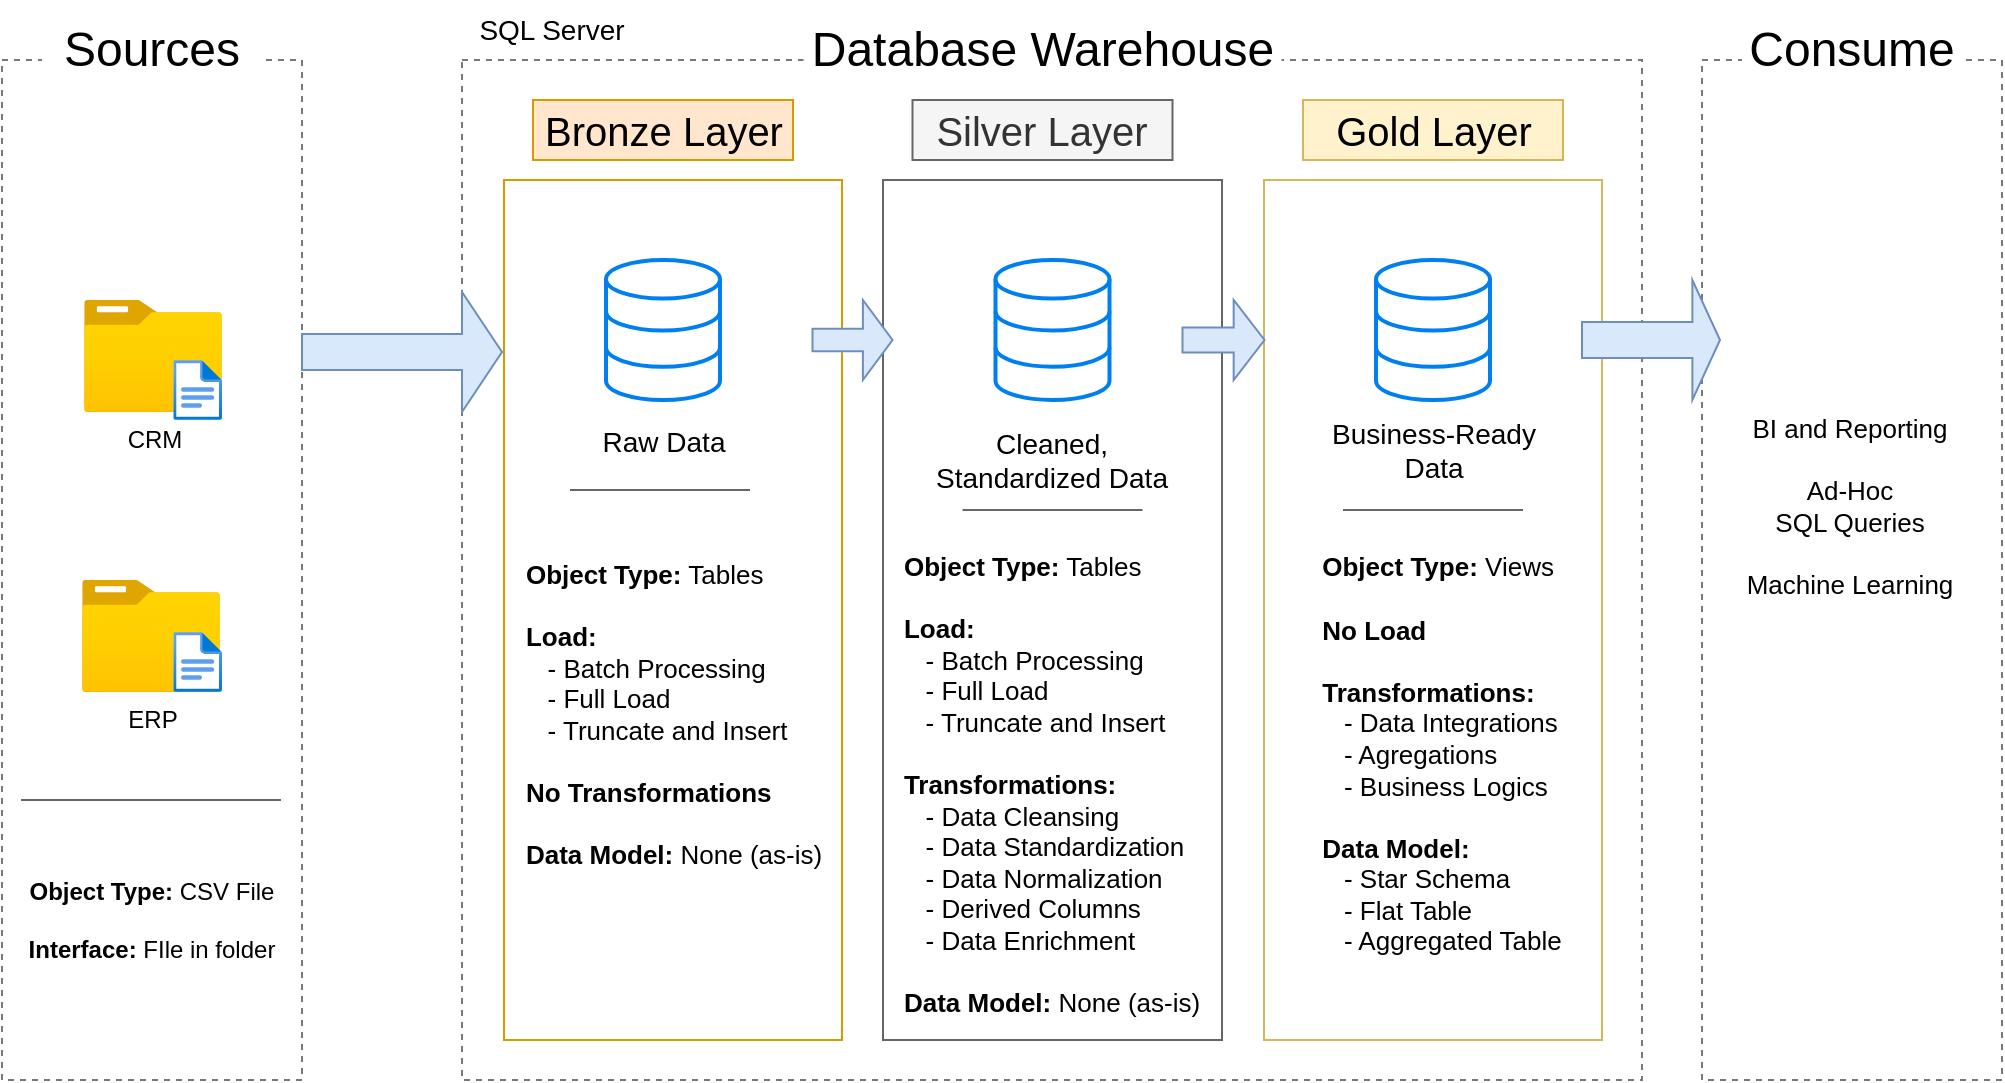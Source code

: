 <mxfile version="28.0.4">
  <diagram name="Strona-1" id="CPdELoie3EZqx8YhC_f_">
    <mxGraphModel dx="1042" dy="660" grid="1" gridSize="10" guides="1" tooltips="1" connect="1" arrows="1" fold="1" page="1" pageScale="1" pageWidth="827" pageHeight="1169" math="0" shadow="0">
      <root>
        <mxCell id="0" />
        <mxCell id="1" parent="0" />
        <mxCell id="ZAJyVOM9ZUzpMYS21eK2-1" value="" style="rounded=0;whiteSpace=wrap;html=1;fillColor=none;dashed=1;strokeColor=light-dark(#787878, #ededed);" vertex="1" parent="1">
          <mxGeometry x="40" y="75" width="150" height="510" as="geometry" />
        </mxCell>
        <mxCell id="ZAJyVOM9ZUzpMYS21eK2-2" value="&lt;font&gt;Sources&lt;/font&gt;" style="rounded=0;whiteSpace=wrap;html=1;fontSize=24;strokeColor=none;" vertex="1" parent="1">
          <mxGeometry x="60" y="55" width="110" height="30" as="geometry" />
        </mxCell>
        <mxCell id="ZAJyVOM9ZUzpMYS21eK2-3" value="" style="rounded=0;whiteSpace=wrap;html=1;fillColor=none;dashed=1;strokeColor=light-dark(#787878, #ededed);" vertex="1" parent="1">
          <mxGeometry x="270" y="75" width="590" height="510" as="geometry" />
        </mxCell>
        <mxCell id="ZAJyVOM9ZUzpMYS21eK2-4" value="" style="rounded=0;whiteSpace=wrap;html=1;fillColor=none;dashed=1;strokeColor=light-dark(#787878, #ededed);" vertex="1" parent="1">
          <mxGeometry x="890" y="75" width="150" height="510" as="geometry" />
        </mxCell>
        <mxCell id="ZAJyVOM9ZUzpMYS21eK2-5" value="&lt;font&gt;Database Warehouse&lt;/font&gt;" style="rounded=0;whiteSpace=wrap;html=1;fontSize=24;strokeColor=none;" vertex="1" parent="1">
          <mxGeometry x="440.75" y="55" width="239" height="30" as="geometry" />
        </mxCell>
        <mxCell id="ZAJyVOM9ZUzpMYS21eK2-6" value="&lt;font&gt;Consume&lt;/font&gt;" style="rounded=0;whiteSpace=wrap;html=1;fontSize=24;strokeColor=none;" vertex="1" parent="1">
          <mxGeometry x="910" y="55" width="110" height="30" as="geometry" />
        </mxCell>
        <mxCell id="ZAJyVOM9ZUzpMYS21eK2-7" value="&lt;font style=&quot;font-size: 20px;&quot;&gt;Bronze Layer&lt;/font&gt;" style="rounded=0;whiteSpace=wrap;html=1;fillColor=#ffe6cc;strokeColor=#d79b00;" vertex="1" parent="1">
          <mxGeometry x="305.5" y="95" width="130" height="30" as="geometry" />
        </mxCell>
        <mxCell id="ZAJyVOM9ZUzpMYS21eK2-8" value="" style="rounded=0;whiteSpace=wrap;html=1;fillColor=none;strokeColor=#d79b00;" vertex="1" parent="1">
          <mxGeometry x="291" y="135" width="169" height="430" as="geometry" />
        </mxCell>
        <mxCell id="ZAJyVOM9ZUzpMYS21eK2-11" value="&lt;font style=&quot;font-size: 20px;&quot;&gt;Silver Layer&lt;/font&gt;" style="rounded=0;whiteSpace=wrap;html=1;fillColor=#f5f5f5;fontColor=#333333;strokeColor=#666666;" vertex="1" parent="1">
          <mxGeometry x="495.25" y="95" width="130" height="30" as="geometry" />
        </mxCell>
        <mxCell id="ZAJyVOM9ZUzpMYS21eK2-12" value="&lt;font style=&quot;font-size: 20px;&quot;&gt;Gold Layer&lt;/font&gt;" style="rounded=0;whiteSpace=wrap;html=1;fillColor=#fff2cc;strokeColor=#d6b656;" vertex="1" parent="1">
          <mxGeometry x="690.5" y="95" width="130" height="30" as="geometry" />
        </mxCell>
        <mxCell id="ZAJyVOM9ZUzpMYS21eK2-13" value="" style="rounded=0;whiteSpace=wrap;html=1;fillColor=none;fontColor=#333333;strokeColor=#666666;" vertex="1" parent="1">
          <mxGeometry x="480.5" y="135" width="169.5" height="430" as="geometry" />
        </mxCell>
        <mxCell id="ZAJyVOM9ZUzpMYS21eK2-14" value="" style="rounded=0;whiteSpace=wrap;html=1;fillColor=none;strokeColor=#d6b656;" vertex="1" parent="1">
          <mxGeometry x="671" y="135" width="169" height="430" as="geometry" />
        </mxCell>
        <mxCell id="ZAJyVOM9ZUzpMYS21eK2-15" value="CRM" style="image;aspect=fixed;html=1;points=[];align=center;fontSize=12;image=img/lib/azure2/general/Folder_Blank.svg;" vertex="1" parent="1">
          <mxGeometry x="81" y="195" width="69" height="56.0" as="geometry" />
        </mxCell>
        <mxCell id="ZAJyVOM9ZUzpMYS21eK2-16" value="ERP" style="image;aspect=fixed;html=1;points=[];align=center;fontSize=12;image=img/lib/azure2/general/Folder_Blank.svg;" vertex="1" parent="1">
          <mxGeometry x="80" y="335" width="69" height="56.0" as="geometry" />
        </mxCell>
        <mxCell id="ZAJyVOM9ZUzpMYS21eK2-17" value="" style="image;aspect=fixed;html=1;points=[];align=center;fontSize=12;image=img/lib/azure2/general/File.svg;" vertex="1" parent="1">
          <mxGeometry x="125.65" y="225" width="24.35" height="30" as="geometry" />
        </mxCell>
        <mxCell id="ZAJyVOM9ZUzpMYS21eK2-18" value="" style="image;aspect=fixed;html=1;points=[];align=center;fontSize=12;image=img/lib/azure2/general/File.svg;" vertex="1" parent="1">
          <mxGeometry x="125.65" y="361" width="24.35" height="30" as="geometry" />
        </mxCell>
        <mxCell id="ZAJyVOM9ZUzpMYS21eK2-22" value="" style="endArrow=none;html=1;rounded=0;fillColor=#f5f5f5;strokeColor=#666666;" edge="1" parent="1">
          <mxGeometry width="50" height="50" relative="1" as="geometry">
            <mxPoint x="49.5" y="445" as="sourcePoint" />
            <mxPoint x="179.5" y="445" as="targetPoint" />
          </mxGeometry>
        </mxCell>
        <mxCell id="ZAJyVOM9ZUzpMYS21eK2-23" value="&lt;b&gt;Object Type:&lt;/b&gt; CSV File&lt;div&gt;&lt;br&gt;&lt;div&gt;&lt;b&gt;Interface:&lt;/b&gt; FIle in folder&lt;/div&gt;&lt;/div&gt;" style="text;html=1;align=center;verticalAlign=middle;whiteSpace=wrap;rounded=0;" vertex="1" parent="1">
          <mxGeometry x="51.75" y="475" width="125.5" height="60" as="geometry" />
        </mxCell>
        <mxCell id="ZAJyVOM9ZUzpMYS21eK2-24" value="" style="html=1;verticalLabelPosition=bottom;align=center;labelBackgroundColor=#ffffff;verticalAlign=top;strokeWidth=2;strokeColor=#0080F0;shadow=0;dashed=0;shape=mxgraph.ios7.icons.data;" vertex="1" parent="1">
          <mxGeometry x="342" y="175" width="57" height="70" as="geometry" />
        </mxCell>
        <mxCell id="ZAJyVOM9ZUzpMYS21eK2-25" value="" style="shape=singleArrow;whiteSpace=wrap;html=1;fillColor=#dae8fc;strokeColor=#6c8ebf;" vertex="1" parent="1">
          <mxGeometry x="190" y="191" width="100" height="60" as="geometry" />
        </mxCell>
        <mxCell id="ZAJyVOM9ZUzpMYS21eK2-26" value="" style="shape=singleArrow;whiteSpace=wrap;html=1;fillColor=#dae8fc;strokeColor=#6c8ebf;arrowWidth=0.28;arrowSize=0.37;" vertex="1" parent="1">
          <mxGeometry x="445.25" y="195" width="40" height="40" as="geometry" />
        </mxCell>
        <mxCell id="ZAJyVOM9ZUzpMYS21eK2-28" value="" style="shape=singleArrow;whiteSpace=wrap;html=1;fillColor=#dae8fc;strokeColor=#6c8ebf;" vertex="1" parent="1">
          <mxGeometry x="830" y="185" width="69" height="60" as="geometry" />
        </mxCell>
        <mxCell id="ZAJyVOM9ZUzpMYS21eK2-29" value="&lt;font style=&quot;font-size: 14px;&quot;&gt;Raw Data&lt;/font&gt;" style="text;html=1;align=center;verticalAlign=middle;whiteSpace=wrap;rounded=0;" vertex="1" parent="1">
          <mxGeometry x="305.5" y="251" width="130" height="30" as="geometry" />
        </mxCell>
        <mxCell id="ZAJyVOM9ZUzpMYS21eK2-30" value="" style="html=1;verticalLabelPosition=bottom;align=center;labelBackgroundColor=#ffffff;verticalAlign=top;strokeWidth=2;strokeColor=#0080F0;shadow=0;dashed=0;shape=mxgraph.ios7.icons.data;" vertex="1" parent="1">
          <mxGeometry x="536.75" y="175" width="57" height="70" as="geometry" />
        </mxCell>
        <mxCell id="ZAJyVOM9ZUzpMYS21eK2-31" value="" style="html=1;verticalLabelPosition=bottom;align=center;labelBackgroundColor=#ffffff;verticalAlign=top;strokeWidth=2;strokeColor=#0080F0;shadow=0;dashed=0;shape=mxgraph.ios7.icons.data;" vertex="1" parent="1">
          <mxGeometry x="727" y="175" width="57" height="70" as="geometry" />
        </mxCell>
        <mxCell id="ZAJyVOM9ZUzpMYS21eK2-32" value="&lt;font style=&quot;font-size: 14px;&quot;&gt;Cleaned, Standardized Data&lt;/font&gt;" style="text;html=1;align=center;verticalAlign=middle;whiteSpace=wrap;rounded=0;" vertex="1" parent="1">
          <mxGeometry x="500.25" y="260" width="130" height="30" as="geometry" />
        </mxCell>
        <mxCell id="ZAJyVOM9ZUzpMYS21eK2-33" value="&lt;font style=&quot;font-size: 14px;&quot;&gt;Business-Ready Data&lt;/font&gt;" style="text;html=1;align=center;verticalAlign=middle;whiteSpace=wrap;rounded=0;" vertex="1" parent="1">
          <mxGeometry x="690.5" y="255" width="130" height="30" as="geometry" />
        </mxCell>
        <mxCell id="ZAJyVOM9ZUzpMYS21eK2-34" value="" style="endArrow=none;html=1;rounded=0;fillColor=#f5f5f5;strokeColor=#666666;" edge="1" parent="1">
          <mxGeometry width="50" height="50" relative="1" as="geometry">
            <mxPoint x="324" y="290" as="sourcePoint" />
            <mxPoint x="414" y="290" as="targetPoint" />
          </mxGeometry>
        </mxCell>
        <mxCell id="ZAJyVOM9ZUzpMYS21eK2-35" value="" style="endArrow=none;html=1;rounded=0;fillColor=#f5f5f5;strokeColor=#666666;" edge="1" parent="1">
          <mxGeometry width="50" height="50" relative="1" as="geometry">
            <mxPoint x="520.25" y="300" as="sourcePoint" />
            <mxPoint x="610.25" y="300" as="targetPoint" />
          </mxGeometry>
        </mxCell>
        <mxCell id="ZAJyVOM9ZUzpMYS21eK2-36" value="" style="endArrow=none;html=1;rounded=0;fillColor=#f5f5f5;strokeColor=#666666;" edge="1" parent="1">
          <mxGeometry width="50" height="50" relative="1" as="geometry">
            <mxPoint x="710.5" y="300" as="sourcePoint" />
            <mxPoint x="800.5" y="300" as="targetPoint" />
          </mxGeometry>
        </mxCell>
        <mxCell id="ZAJyVOM9ZUzpMYS21eK2-37" value="&lt;div style=&quot;text-align: left;&quot;&gt;&lt;b style=&quot;font-size: 13px; background-color: transparent; color: light-dark(rgb(0, 0, 0), rgb(255, 255, 255));&quot;&gt;Object Type:&lt;/b&gt;&lt;span style=&quot;font-size: 13px; background-color: transparent; color: light-dark(rgb(0, 0, 0), rgb(255, 255, 255));&quot;&gt; Tables&lt;/span&gt;&lt;/div&gt;&lt;div style=&quot;text-align: left;&quot;&gt;&lt;span style=&quot;font-size: 13px; background-color: transparent; color: light-dark(rgb(0, 0, 0), rgb(255, 255, 255));&quot;&gt;&lt;br&gt;&lt;/span&gt;&lt;/div&gt;&lt;div style=&quot;text-align: left;&quot;&gt;&lt;span style=&quot;font-size: 13px;&quot;&gt;&lt;b&gt;Load:&lt;/b&gt;&amp;nbsp;&lt;/span&gt;&lt;/div&gt;&lt;div style=&quot;text-align: left;&quot;&gt;&lt;span style=&quot;font-size: 13px;&quot;&gt;&amp;nbsp; &amp;nbsp;- Batch Processing&lt;/span&gt;&lt;/div&gt;&lt;div style=&quot;text-align: left;&quot;&gt;&lt;span style=&quot;font-size: 13px;&quot;&gt;&amp;nbsp; &amp;nbsp;- Full Load&lt;/span&gt;&lt;/div&gt;&lt;div style=&quot;text-align: left;&quot;&gt;&lt;span style=&quot;font-size: 13px;&quot;&gt;&amp;nbsp; &amp;nbsp;- Truncate and Insert&lt;/span&gt;&lt;/div&gt;&lt;div style=&quot;text-align: left;&quot;&gt;&lt;span style=&quot;font-size: 13px;&quot;&gt;&lt;b&gt;&lt;br&gt;&lt;/b&gt;&lt;/span&gt;&lt;/div&gt;&lt;div style=&quot;text-align: left;&quot;&gt;&lt;span style=&quot;font-size: 13px;&quot;&gt;&lt;b&gt;No Transformations&lt;/b&gt;&lt;/span&gt;&lt;/div&gt;&lt;div style=&quot;text-align: left;&quot;&gt;&lt;span style=&quot;font-size: 13px;&quot;&gt;&lt;b&gt;&lt;br&gt;&lt;/b&gt;&lt;/span&gt;&lt;/div&gt;&lt;div style=&quot;text-align: left;&quot;&gt;&lt;span style=&quot;font-size: 13px;&quot;&gt;&lt;b&gt;Data Model: &lt;/b&gt;None (as-is)&lt;/span&gt;&lt;/div&gt;&lt;div style=&quot;text-align: left;&quot;&gt;&lt;span style=&quot;color: rgba(0, 0, 0, 0); font-family: monospace; font-size: 0px; text-wrap-mode: nowrap;&quot;&gt;%3CmxGraphModel%3E%3Croot%3E%3CmxCell%20id%3D%220%22%2F%3E%3CmxCell%20id%3D%221%22%20parent%3D%220%22%2F%3E%3CmxCell%20id%3D%222%22%20value%3D%22%22%20style%3D%22shape%3DsingleArrow%3BwhiteSpace%3Dwrap%3Bhtml%3D1%3BfillColor%3D%23dae8fc%3BstrokeColor%3D%236c8ebf%3B%22%20vertex%3D%221%22%20parent%3D%221%22%3E%3CmxGeometry%20x%3D%22420%22%20y%3D%22340%22%20width%3D%2260%22%20height%3D%2240%22%20as%3D%22geometry%22%2F%3E%3C%2FmxCell%3E%3C%2Froot%3E%3C%2FmxGraphModel%3EN&lt;/span&gt;&lt;span style=&quot;font-size: 13px;&quot;&gt;&lt;/span&gt;&lt;/div&gt;" style="text;html=1;align=center;verticalAlign=middle;whiteSpace=wrap;rounded=0;" vertex="1" parent="1">
          <mxGeometry x="295.5" y="300" width="160" height="220" as="geometry" />
        </mxCell>
        <mxCell id="ZAJyVOM9ZUzpMYS21eK2-38" value="" style="shape=singleArrow;whiteSpace=wrap;html=1;fillColor=#dae8fc;strokeColor=#6c8ebf;arrowWidth=0.31;arrowSize=0.376;" vertex="1" parent="1">
          <mxGeometry x="630.25" y="195" width="41" height="40" as="geometry" />
        </mxCell>
        <mxCell id="ZAJyVOM9ZUzpMYS21eK2-39" value="&lt;div style=&quot;text-align: left;&quot;&gt;&lt;b style=&quot;font-size: 13px; background-color: transparent; color: light-dark(rgb(0, 0, 0), rgb(255, 255, 255));&quot;&gt;Object Type:&lt;/b&gt;&lt;span style=&quot;font-size: 13px; background-color: transparent; color: light-dark(rgb(0, 0, 0), rgb(255, 255, 255));&quot;&gt; Tables&lt;/span&gt;&lt;/div&gt;&lt;div style=&quot;text-align: left;&quot;&gt;&lt;span style=&quot;font-size: 13px; background-color: transparent; color: light-dark(rgb(0, 0, 0), rgb(255, 255, 255));&quot;&gt;&lt;br&gt;&lt;/span&gt;&lt;/div&gt;&lt;div style=&quot;text-align: left;&quot;&gt;&lt;span style=&quot;font-size: 13px;&quot;&gt;&lt;b&gt;Load:&lt;/b&gt;&amp;nbsp;&lt;/span&gt;&lt;/div&gt;&lt;div style=&quot;text-align: left;&quot;&gt;&lt;span style=&quot;font-size: 13px;&quot;&gt;&amp;nbsp; &amp;nbsp;- Batch Processing&lt;/span&gt;&lt;/div&gt;&lt;div style=&quot;text-align: left;&quot;&gt;&lt;span style=&quot;font-size: 13px;&quot;&gt;&amp;nbsp; &amp;nbsp;- Full Load&lt;/span&gt;&lt;/div&gt;&lt;div style=&quot;text-align: left;&quot;&gt;&lt;span style=&quot;font-size: 13px;&quot;&gt;&amp;nbsp; &amp;nbsp;- Truncate and Insert&lt;/span&gt;&lt;/div&gt;&lt;div style=&quot;text-align: left;&quot;&gt;&lt;b style=&quot;font-size: 13px; background-color: transparent; color: light-dark(rgb(0, 0, 0), rgb(255, 255, 255));&quot;&gt;&lt;br&gt;&lt;/b&gt;&lt;/div&gt;&lt;div style=&quot;text-align: left;&quot;&gt;&lt;b style=&quot;font-size: 13px; background-color: transparent; color: light-dark(rgb(0, 0, 0), rgb(255, 255, 255));&quot;&gt;Transformations:&lt;/b&gt;&lt;/div&gt;&lt;div style=&quot;text-align: left;&quot;&gt;&lt;b style=&quot;font-size: 13px; background-color: transparent; color: light-dark(rgb(0, 0, 0), rgb(255, 255, 255));&quot;&gt;&amp;nbsp; &amp;nbsp;&lt;/b&gt;&lt;span style=&quot;font-size: 13px; background-color: transparent; color: light-dark(rgb(0, 0, 0), rgb(255, 255, 255));&quot;&gt;- Data Cleansing&lt;/span&gt;&lt;/div&gt;&lt;div style=&quot;text-align: left;&quot;&gt;&lt;span style=&quot;font-size: 13px; background-color: transparent; color: light-dark(rgb(0, 0, 0), rgb(255, 255, 255));&quot;&gt;&amp;nbsp; &amp;nbsp;- Data Standardization&lt;/span&gt;&lt;/div&gt;&lt;div style=&quot;text-align: left;&quot;&gt;&lt;span style=&quot;font-size: 13px; background-color: transparent; color: light-dark(rgb(0, 0, 0), rgb(255, 255, 255));&quot;&gt;&amp;nbsp; &amp;nbsp;- Data Normalization&lt;/span&gt;&lt;/div&gt;&lt;div style=&quot;text-align: left;&quot;&gt;&lt;span style=&quot;font-size: 13px; background-color: transparent; color: light-dark(rgb(0, 0, 0), rgb(255, 255, 255));&quot;&gt;&amp;nbsp; &amp;nbsp;- Derived Columns&lt;/span&gt;&lt;/div&gt;&lt;div style=&quot;text-align: left;&quot;&gt;&lt;span style=&quot;font-size: 13px; background-color: transparent; color: light-dark(rgb(0, 0, 0), rgb(255, 255, 255));&quot;&gt;&amp;nbsp; &amp;nbsp;- Data Enrichment&lt;/span&gt;&lt;/div&gt;&lt;div style=&quot;text-align: left;&quot;&gt;&lt;span style=&quot;font-size: 13px;&quot;&gt;&lt;b&gt;&lt;br&gt;&lt;/b&gt;&lt;/span&gt;&lt;/div&gt;&lt;div style=&quot;text-align: left;&quot;&gt;&lt;span style=&quot;font-size: 13px;&quot;&gt;&lt;b&gt;Data Model: &lt;/b&gt;None (as-is)&lt;/span&gt;&lt;/div&gt;&lt;div style=&quot;text-align: left;&quot;&gt;&lt;span style=&quot;color: rgba(0, 0, 0, 0); font-family: monospace; font-size: 0px; text-wrap-mode: nowrap;&quot;&gt;%3CmxGraphModel%3E%3Croot%3E%3CmxCell%20id%3D%220%22%2F%3E%3CmxCell%20id%3D%221%22%20parent%3D%220%22%2F%3E%3CmxCell%20id%3D%222%22%20value%3D%22%22%20style%3D%22shape%3DsingleArrow%3BwhiteSpace%3Dwrap%3Bhtml%3D1%3BfillColor%3D%23dae8fc%3BstrokeColor%3D%236c8ebf%3B%22%20vertex%3D%221%22%20parent%3D%221%22%3E%3CmxGeometry%20x%3D%22420%22%20y%3D%22340%22%20width%3D%2260%22%20height%3D%2240%22%20as%3D%22geometry%22%2F%3E%3C%2FmxCell%3E%3C%2Froot%3E%3C%2FmxGraphModel%3EN&lt;/span&gt;&lt;span style=&quot;font-size: 13px;&quot;&gt;&lt;/span&gt;&lt;/div&gt;" style="text;html=1;align=center;verticalAlign=middle;whiteSpace=wrap;rounded=0;" vertex="1" parent="1">
          <mxGeometry x="485.25" y="335" width="160" height="220" as="geometry" />
        </mxCell>
        <mxCell id="ZAJyVOM9ZUzpMYS21eK2-40" value="&lt;div style=&quot;text-align: left;&quot;&gt;&lt;b style=&quot;font-size: 13px; background-color: transparent; color: light-dark(rgb(0, 0, 0), rgb(255, 255, 255));&quot;&gt;Object Type:&lt;/b&gt;&lt;span style=&quot;font-size: 13px; background-color: transparent; color: light-dark(rgb(0, 0, 0), rgb(255, 255, 255));&quot;&gt; Views&lt;/span&gt;&lt;/div&gt;&lt;div style=&quot;text-align: left;&quot;&gt;&lt;span style=&quot;font-size: 13px; background-color: transparent; color: light-dark(rgb(0, 0, 0), rgb(255, 255, 255));&quot;&gt;&lt;br&gt;&lt;/span&gt;&lt;/div&gt;&lt;div style=&quot;text-align: left;&quot;&gt;&lt;span style=&quot;font-size: 13px;&quot;&gt;&lt;b&gt;No Load&lt;/b&gt;&lt;/span&gt;&lt;/div&gt;&lt;div style=&quot;text-align: left;&quot;&gt;&lt;span style=&quot;font-size: 13px;&quot;&gt;&lt;b&gt;&lt;br&gt;&lt;/b&gt;&lt;/span&gt;&lt;/div&gt;&lt;div style=&quot;text-align: left;&quot;&gt;&lt;span style=&quot;font-size: 13px;&quot;&gt;&lt;b&gt;Transformations:&lt;/b&gt;&lt;/span&gt;&lt;/div&gt;&lt;div style=&quot;text-align: left;&quot;&gt;&lt;span style=&quot;font-size: 13px;&quot;&gt;&lt;b&gt;&amp;nbsp; &amp;nbsp;&lt;/b&gt;- Data Integrations&lt;/span&gt;&lt;/div&gt;&lt;div style=&quot;text-align: left;&quot;&gt;&lt;span style=&quot;font-size: 13px;&quot;&gt;&amp;nbsp; &amp;nbsp;- Agregations&lt;/span&gt;&lt;/div&gt;&lt;div style=&quot;text-align: left;&quot;&gt;&lt;span style=&quot;font-size: 13px;&quot;&gt;&amp;nbsp; &amp;nbsp;- Business Logics&lt;/span&gt;&lt;/div&gt;&lt;div style=&quot;text-align: left;&quot;&gt;&lt;span style=&quot;font-size: 13px;&quot;&gt;&lt;b&gt;&lt;br&gt;&lt;/b&gt;&lt;/span&gt;&lt;/div&gt;&lt;div style=&quot;text-align: left;&quot;&gt;&lt;span style=&quot;font-size: 13px;&quot;&gt;&lt;b&gt;Data Model:&lt;/b&gt;&lt;/span&gt;&lt;/div&gt;&lt;div style=&quot;text-align: left;&quot;&gt;&lt;span style=&quot;font-size: 13px;&quot;&gt;&amp;nbsp; &amp;nbsp;- Star Schema&lt;/span&gt;&lt;/div&gt;&lt;div style=&quot;text-align: left;&quot;&gt;&lt;span style=&quot;font-size: 13px;&quot;&gt;&amp;nbsp; &amp;nbsp;- Flat Table&lt;/span&gt;&lt;/div&gt;&lt;div style=&quot;text-align: left;&quot;&gt;&lt;span style=&quot;font-size: 13px;&quot;&gt;&amp;nbsp; &amp;nbsp;- Aggregated Table&lt;/span&gt;&lt;/div&gt;&lt;div style=&quot;text-align: left;&quot;&gt;&lt;span style=&quot;color: rgba(0, 0, 0, 0); font-family: monospace; font-size: 0px; text-wrap-mode: nowrap;&quot;&gt;%3CmxGraphModel%3E%3Croot%3E%3CmxCell%20id%3D%220%22%2F%3E%3CmxCell%20id%3D%221%22%20parent%3D%220%22%2F%3E%3CmxCell%20id%3D%222%22%20value%3D%22%22%20style%3D%22shape%3DsingleArrow%3BwhiteSpace%3Dwrap%3Bhtml%3D1%3BfillColor%3D%23dae8fc%3BstrokeColor%3D%236c8ebf%3B%22%20vertex%3D%221%22%20parent%3D%221%22%3E%3CmxGeometry%20x%3D%22420%22%20y%3D%22340%22%20width%3D%2260%22%20height%3D%2240%22%20as%3D%22geometry%22%2F%3E%3C%2FmxCell%3E%3C%2Froot%3E%3C%2FmxGraphModel%3EN&lt;/span&gt;&lt;span style=&quot;font-size: 13px;&quot;&gt;&lt;/span&gt;&lt;/div&gt;" style="text;html=1;align=center;verticalAlign=middle;whiteSpace=wrap;rounded=0;" vertex="1" parent="1">
          <mxGeometry x="679.75" y="320" width="160" height="220" as="geometry" />
        </mxCell>
        <mxCell id="ZAJyVOM9ZUzpMYS21eK2-41" value="&lt;font style=&quot;font-size: 13px;&quot;&gt;BI and Reporting&lt;/font&gt;&lt;div&gt;&lt;font style=&quot;font-size: 13px;&quot;&gt;&lt;br&gt;&lt;/font&gt;&lt;/div&gt;&lt;div&gt;&lt;font style=&quot;font-size: 13px;&quot;&gt;Ad-Hoc&lt;/font&gt;&lt;/div&gt;&lt;div&gt;&lt;font style=&quot;font-size: 13px;&quot;&gt;SQL Queries&lt;/font&gt;&lt;/div&gt;&lt;div&gt;&lt;font style=&quot;font-size: 13px;&quot;&gt;&lt;br&gt;&lt;/font&gt;&lt;/div&gt;&lt;div&gt;&lt;font style=&quot;font-size: 13px;&quot;&gt;Machine Learning&lt;/font&gt;&lt;/div&gt;" style="text;html=1;align=center;verticalAlign=middle;whiteSpace=wrap;rounded=0;" vertex="1" parent="1">
          <mxGeometry x="899" y="170" width="130" height="255" as="geometry" />
        </mxCell>
        <mxCell id="ZAJyVOM9ZUzpMYS21eK2-42" value="&lt;font style=&quot;font-size: 14px;&quot;&gt;SQL Server&lt;/font&gt;" style="text;html=1;align=center;verticalAlign=middle;whiteSpace=wrap;rounded=0;" vertex="1" parent="1">
          <mxGeometry x="270" y="45" width="90" height="30" as="geometry" />
        </mxCell>
      </root>
    </mxGraphModel>
  </diagram>
</mxfile>
